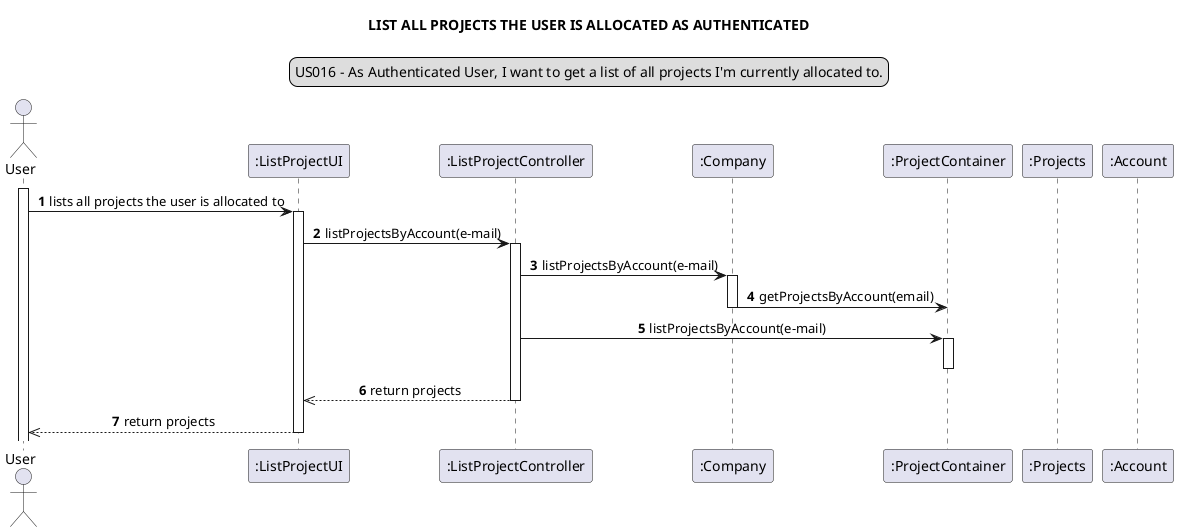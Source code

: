 @startuml
skinparam sequenceMessageAlign center
title LIST ALL PROJECTS THE USER IS ALLOCATED AS AUTHENTICATED
legend top
US016 - As Authenticated User, I want to get a list of all projects I'm currently allocated to.
end legend
autonumber
actor User
participant ":ListProjectUI" as ui
participant ":ListProjectController" as controller
participant ":Company" as company
participant ":ProjectContainer" as container
participant ":Projects" as project
participant ":Account" as account

activate User
User -> ui: lists all projects the user is allocated to
activate ui
ui -> controller: listProjectsByAccount(e-mail)
activate controller
controller -> company: listProjectsByAccount(e-mail)
activate company
company -> container: getProjectsByAccount(email)
deactivate company
controller -> container: listProjectsByAccount(e-mail)

activate container
deactivate container
controller -->> ui: return projects
deactivate controller
ui -->>User: return projects
deactivate ui

@enduml